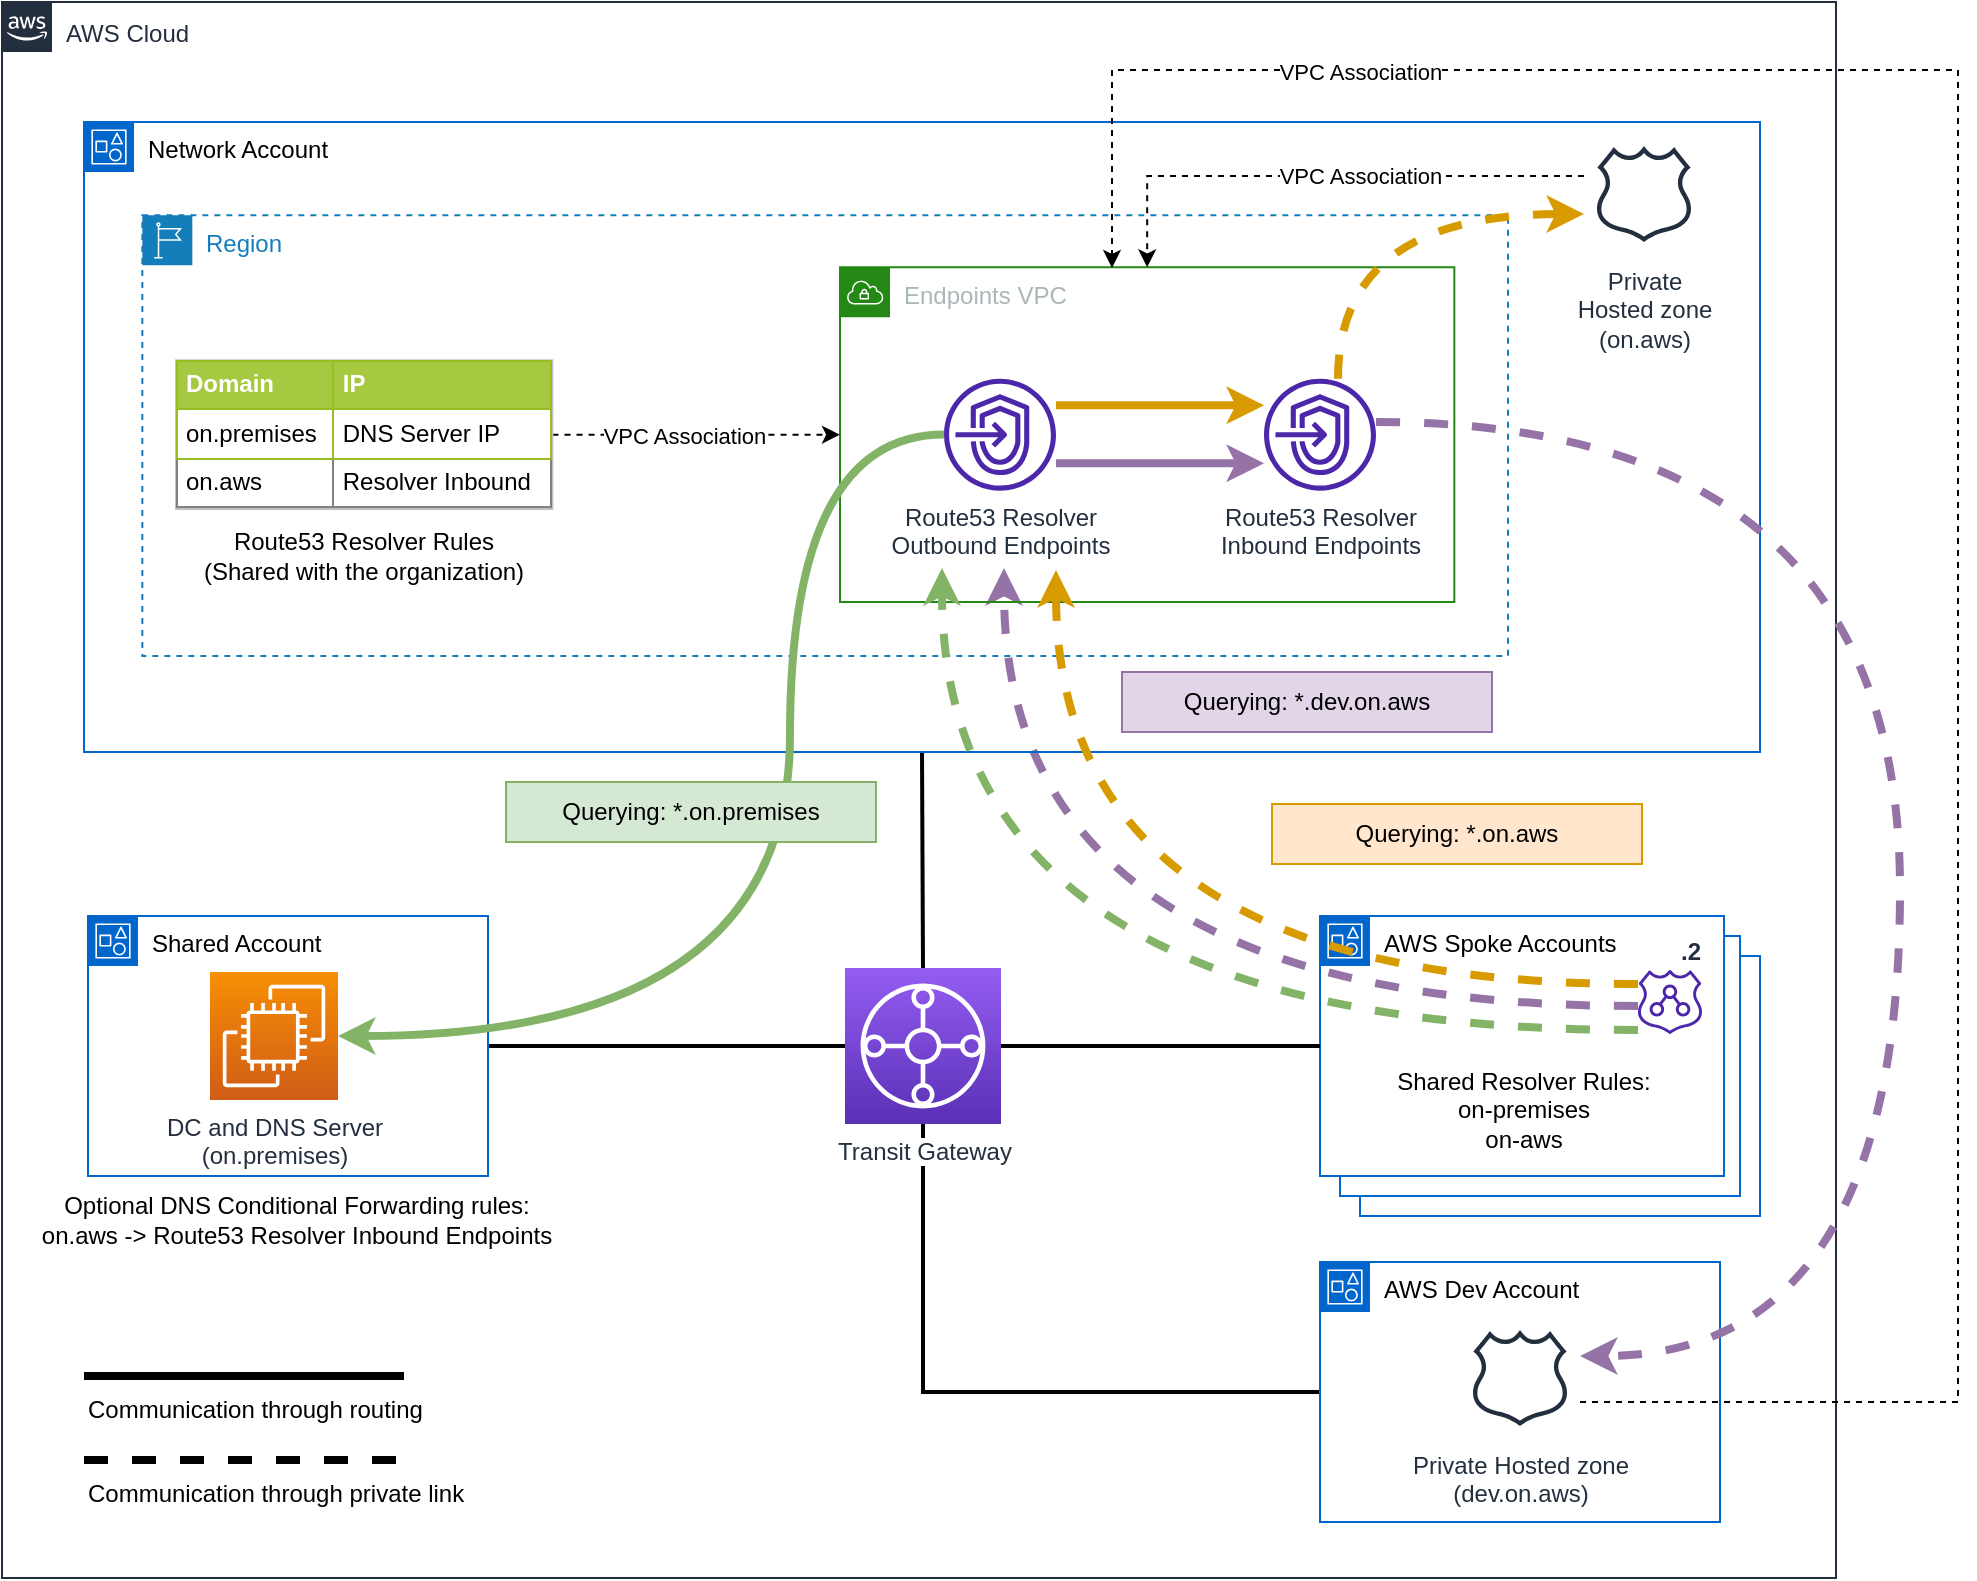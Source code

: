 <mxfile version="21.3.7" type="device">
  <diagram id="Ht1M8jgEwFfnCIfOTk4-" name="Page-1">
    <mxGraphModel dx="234" dy="2454" grid="0" gridSize="10" guides="1" tooltips="1" connect="1" arrows="1" fold="1" page="0" pageScale="1" pageWidth="1169" pageHeight="827" math="0" shadow="0">
      <root>
        <mxCell id="0" />
        <mxCell id="1" parent="0" />
        <mxCell id="RSeljk1LCCafGuoAsfYu-33" value="AWS Accounts" style="points=[[0,0],[0.25,0],[0.5,0],[0.75,0],[1,0],[1,0.25],[1,0.5],[1,0.75],[1,1],[0.75,1],[0.5,1],[0.25,1],[0,1],[0,0.75],[0,0.5],[0,0.25]];outlineConnect=0;gradientColor=none;html=1;whiteSpace=wrap;fontSize=12;fontStyle=0;container=1;pointerEvents=0;collapsible=0;recursiveResize=0;shape=mxgraph.aws4.group;grIcon=mxgraph.aws4.group_account;strokeColor=#0066CC;fillColor=default;verticalAlign=top;align=left;spacingLeft=30;fontColor=#000000;dashed=0;" parent="1" vertex="1">
          <mxGeometry x="1919" y="-1103" width="200" height="130" as="geometry" />
        </mxCell>
        <mxCell id="RSeljk1LCCafGuoAsfYu-31" value="AWS Accounts" style="points=[[0,0],[0.25,0],[0.5,0],[0.75,0],[1,0],[1,0.25],[1,0.5],[1,0.75],[1,1],[0.75,1],[0.5,1],[0.25,1],[0,1],[0,0.75],[0,0.5],[0,0.25]];outlineConnect=0;gradientColor=none;html=1;whiteSpace=wrap;fontSize=12;fontStyle=0;container=1;pointerEvents=0;collapsible=0;recursiveResize=0;shape=mxgraph.aws4.group;grIcon=mxgraph.aws4.group_account;strokeColor=#0066CC;fillColor=default;verticalAlign=top;align=left;spacingLeft=30;fontColor=#000000;dashed=0;" parent="1" vertex="1">
          <mxGeometry x="1909" y="-1113" width="200" height="130" as="geometry" />
        </mxCell>
        <mxCell id="MgDUq_ciPoKLxVTJab2Q-175" value="AWS Spoke Accounts" style="points=[[0,0],[0.25,0],[0.5,0],[0.75,0],[1,0],[1,0.25],[1,0.5],[1,0.75],[1,1],[0.75,1],[0.5,1],[0.25,1],[0,1],[0,0.75],[0,0.5],[0,0.25]];outlineConnect=0;gradientColor=none;html=1;whiteSpace=wrap;fontSize=12;fontStyle=0;container=1;pointerEvents=0;collapsible=0;recursiveResize=0;shape=mxgraph.aws4.group;grIcon=mxgraph.aws4.group_account;strokeColor=#0066CC;fillColor=default;verticalAlign=top;align=left;spacingLeft=30;fontColor=#000000;dashed=0;" parent="1" vertex="1">
          <mxGeometry x="1899" y="-1123" width="202" height="130" as="geometry" />
        </mxCell>
        <mxCell id="RSeljk1LCCafGuoAsfYu-29" value="Shared Resolver Rules:&lt;br&gt;on-premises&lt;br&gt;on-aws" style="text;html=1;strokeColor=none;fillColor=none;align=center;verticalAlign=middle;whiteSpace=wrap;rounded=0;" parent="MgDUq_ciPoKLxVTJab2Q-175" vertex="1">
          <mxGeometry x="2" y="73" width="200" height="48" as="geometry" />
        </mxCell>
        <mxCell id="4yJNp-4H21KhQQhFzxLv-4" value=".2" style="sketch=0;outlineConnect=0;fontColor=#232F3E;gradientColor=none;fillColor=#4D27AA;strokeColor=none;dashed=0;verticalLabelPosition=top;verticalAlign=bottom;align=center;html=1;fontSize=12;fontStyle=1;aspect=fixed;pointerEvents=1;shape=mxgraph.aws4.route_53_resolver;spacingTop=-8;spacingLeft=20;labelPosition=center;" parent="MgDUq_ciPoKLxVTJab2Q-175" vertex="1">
          <mxGeometry x="159" y="27" width="32" height="32" as="geometry" />
        </mxCell>
        <mxCell id="4yJNp-4H21KhQQhFzxLv-23" style="edgeStyle=orthogonalEdgeStyle;curved=1;rounded=0;orthogonalLoop=1;jettySize=auto;html=1;strokeWidth=4;fillColor=#e1d5e7;strokeColor=#9673a6;dashed=1;" parent="1" source="4yJNp-4H21KhQQhFzxLv-4" edge="1">
          <mxGeometry relative="1" as="geometry">
            <mxPoint x="1741" y="-1297" as="targetPoint" />
            <Array as="points">
              <mxPoint x="1741" y="-1078" />
            </Array>
          </mxGeometry>
        </mxCell>
        <mxCell id="5HDOg_TwFH_2r1NDY2ZI-5" value="AWS Cloud" style="points=[[0,0],[0.25,0],[0.5,0],[0.75,0],[1,0],[1,0.25],[1,0.5],[1,0.75],[1,1],[0.75,1],[0.5,1],[0.25,1],[0,1],[0,0.75],[0,0.5],[0,0.25]];outlineConnect=0;gradientColor=none;html=1;whiteSpace=wrap;fontSize=12;fontStyle=0;shape=mxgraph.aws4.group;grIcon=mxgraph.aws4.group_aws_cloud_alt;strokeColor=#232F3E;fillColor=none;verticalAlign=top;align=left;spacingLeft=30;fontColor=#232F3E;dashed=0;labelBackgroundColor=#ffffff;container=0;pointerEvents=0;collapsible=0;recursiveResize=0;labelBorderColor=none;spacingTop=2;" parent="1" vertex="1">
          <mxGeometry x="1240" y="-1580" width="917" height="788" as="geometry" />
        </mxCell>
        <mxCell id="RSeljk1LCCafGuoAsfYu-23" style="rounded=0;orthogonalLoop=1;jettySize=auto;html=1;entryX=0.5;entryY=1;entryDx=0;entryDy=0;startArrow=none;startFill=0;endArrow=none;endFill=0;exitX=0.5;exitY=0;exitDx=0;exitDy=0;exitPerimeter=0;strokeWidth=2;" parent="1" source="5HDOg_TwFH_2r1NDY2ZI-139" target="5HDOg_TwFH_2r1NDY2ZI-28" edge="1">
          <mxGeometry relative="1" as="geometry">
            <mxPoint x="2110.5" y="-1070" as="targetPoint" />
          </mxGeometry>
        </mxCell>
        <mxCell id="4yJNp-4H21KhQQhFzxLv-35" style="edgeStyle=orthogonalEdgeStyle;rounded=0;orthogonalLoop=1;jettySize=auto;html=1;entryX=0;entryY=0.5;entryDx=0;entryDy=0;strokeWidth=2;endArrow=none;endFill=0;" parent="1" source="5HDOg_TwFH_2r1NDY2ZI-139" target="4yJNp-4H21KhQQhFzxLv-19" edge="1">
          <mxGeometry relative="1" as="geometry">
            <Array as="points">
              <mxPoint x="1701" y="-885" />
            </Array>
          </mxGeometry>
        </mxCell>
        <mxCell id="5HDOg_TwFH_2r1NDY2ZI-139" value="Transit Gateway" style="sketch=0;points=[[0,0,0],[0.25,0,0],[0.5,0,0],[0.75,0,0],[1,0,0],[0,1,0],[0.25,1,0],[0.5,1,0],[0.75,1,0],[1,1,0],[0,0.25,0],[0,0.5,0],[0,0.75,0],[1,0.25,0],[1,0.5,0],[1,0.75,0]];outlineConnect=0;fontColor=#232F3E;gradientColor=#945DF2;gradientDirection=north;fillColor=#5A30B5;strokeColor=#ffffff;dashed=0;verticalLabelPosition=bottom;verticalAlign=top;align=center;html=1;fontSize=12;fontStyle=0;aspect=fixed;shape=mxgraph.aws4.resourceIcon;resIcon=mxgraph.aws4.transit_gateway;labelBackgroundColor=default;labelBorderColor=none;" parent="1" vertex="1">
          <mxGeometry x="1661.5" y="-1097" width="78" height="78" as="geometry" />
        </mxCell>
        <mxCell id="RSeljk1LCCafGuoAsfYu-30" style="edgeStyle=orthogonalEdgeStyle;rounded=0;orthogonalLoop=1;jettySize=auto;html=1;entryX=1;entryY=0.5;entryDx=0;entryDy=0;entryPerimeter=0;startArrow=none;startFill=0;endArrow=none;endFill=0;strokeWidth=2;" parent="1" source="MgDUq_ciPoKLxVTJab2Q-175" target="5HDOg_TwFH_2r1NDY2ZI-139" edge="1">
          <mxGeometry relative="1" as="geometry" />
        </mxCell>
        <mxCell id="RSeljk1LCCafGuoAsfYu-25" style="edgeStyle=orthogonalEdgeStyle;rounded=0;orthogonalLoop=1;jettySize=auto;html=1;entryX=1;entryY=0.5;entryDx=0;entryDy=0;startArrow=none;startFill=0;endArrow=none;endFill=0;exitX=0;exitY=0.5;exitDx=0;exitDy=0;exitPerimeter=0;strokeWidth=2;" parent="1" source="5HDOg_TwFH_2r1NDY2ZI-139" target="4yJNp-4H21KhQQhFzxLv-1" edge="1">
          <mxGeometry relative="1" as="geometry">
            <mxPoint x="2039" y="-1058" as="sourcePoint" />
            <mxPoint x="2107" y="-1057.5" as="targetPoint" />
          </mxGeometry>
        </mxCell>
        <mxCell id="RSeljk1LCCafGuoAsfYu-19" value="Optional DNS Conditional Forwarding rules:&lt;br&gt;on.aws -&amp;gt; Route53 Resolver Inbound Endpoints" style="text;html=1;strokeColor=none;fillColor=none;align=center;verticalAlign=middle;whiteSpace=wrap;rounded=0;" parent="1" vertex="1">
          <mxGeometry x="1258" y="-986" width="259" height="30" as="geometry" />
        </mxCell>
        <mxCell id="5HDOg_TwFH_2r1NDY2ZI-28" value="&lt;font color=&quot;#000000&quot;&gt;Network Account&lt;/font&gt;" style="points=[[0,0],[0.25,0],[0.5,0],[0.75,0],[1,0],[1,0.25],[1,0.5],[1,0.75],[1,1],[0.75,1],[0.5,1],[0.25,1],[0,1],[0,0.75],[0,0.5],[0,0.25]];outlineConnect=0;gradientColor=none;html=1;whiteSpace=wrap;fontSize=12;fontStyle=0;container=1;pointerEvents=0;collapsible=0;recursiveResize=0;shape=mxgraph.aws4.group;grIcon=mxgraph.aws4.group_account;strokeColor=#0066CC;fillColor=none;verticalAlign=top;align=left;spacingLeft=30;fontColor=#3399FF;dashed=0;labelBackgroundColor=default;labelBorderColor=none;" parent="1" vertex="1">
          <mxGeometry x="1281" y="-1520" width="838" height="315" as="geometry" />
        </mxCell>
        <mxCell id="RSeljk1LCCafGuoAsfYu-43" value="Private&lt;br&gt;Hosted zone&lt;br&gt;(on.aws)" style="sketch=0;outlineConnect=0;fontColor=#232F3E;gradientColor=none;strokeColor=#232F3E;fillColor=#ffffff;dashed=0;verticalLabelPosition=bottom;verticalAlign=top;align=center;html=1;fontSize=12;fontStyle=0;aspect=fixed;shape=mxgraph.aws4.resourceIcon;resIcon=mxgraph.aws4.hosted_zone;" parent="5HDOg_TwFH_2r1NDY2ZI-28" vertex="1">
          <mxGeometry x="750" y="6.0" width="60" height="60" as="geometry" />
        </mxCell>
        <mxCell id="4yJNp-4H21KhQQhFzxLv-25" value="Querying: *.dev.on.aws" style="text;html=1;strokeColor=#9673a6;fillColor=#e1d5e7;align=center;verticalAlign=middle;whiteSpace=wrap;rounded=0;" parent="5HDOg_TwFH_2r1NDY2ZI-28" vertex="1">
          <mxGeometry x="519" y="275" width="185" height="30" as="geometry" />
        </mxCell>
        <mxCell id="5HDOg_TwFH_2r1NDY2ZI-14" value="Region" style="points=[[0,0],[0.25,0],[0.5,0],[0.75,0],[1,0],[1,0.25],[1,0.5],[1,0.75],[1,1],[0.75,1],[0.5,1],[0.25,1],[0,1],[0,0.75],[0,0.5],[0,0.25]];outlineConnect=0;gradientColor=none;html=1;whiteSpace=wrap;fontSize=12;fontStyle=0;container=1;pointerEvents=0;collapsible=0;recursiveResize=0;shape=mxgraph.aws4.group;grIcon=mxgraph.aws4.group_region;strokeColor=#147EBA;fillColor=none;verticalAlign=top;align=left;spacingLeft=30;fontColor=#147EBA;dashed=1;" parent="1" vertex="1">
          <mxGeometry x="1310.17" y="-1473.33" width="682.83" height="220.33" as="geometry" />
        </mxCell>
        <mxCell id="RSeljk1LCCafGuoAsfYu-26" value="Route53 Resolver Rules&lt;br&gt;(Shared with the organization)" style="text;html=1;strokeColor=none;fillColor=none;align=center;verticalAlign=middle;whiteSpace=wrap;rounded=0;" parent="5HDOg_TwFH_2r1NDY2ZI-14" vertex="1">
          <mxGeometry x="26.92" y="155.33" width="167.99" height="30" as="geometry" />
        </mxCell>
        <mxCell id="RSeljk1LCCafGuoAsfYu-37" value="Endpoints VPC" style="points=[[0,0],[0.25,0],[0.5,0],[0.75,0],[1,0],[1,0.25],[1,0.5],[1,0.75],[1,1],[0.75,1],[0.5,1],[0.25,1],[0,1],[0,0.75],[0,0.5],[0,0.25]];outlineConnect=0;gradientColor=none;html=1;whiteSpace=wrap;fontSize=12;fontStyle=0;container=1;pointerEvents=0;collapsible=0;recursiveResize=0;shape=mxgraph.aws4.group;grIcon=mxgraph.aws4.group_vpc;strokeColor=#248814;fillColor=none;verticalAlign=top;align=left;spacingLeft=30;fontColor=#AAB7B8;dashed=0;" parent="5HDOg_TwFH_2r1NDY2ZI-14" vertex="1">
          <mxGeometry x="348.83" y="26" width="307.17" height="167.33" as="geometry" />
        </mxCell>
        <mxCell id="5HDOg_TwFH_2r1NDY2ZI-45" value="Route53 Resolver&lt;br&gt;Outbound Endpoints" style="sketch=0;outlineConnect=0;fontColor=#232F3E;gradientColor=none;fillColor=#4D27AA;strokeColor=none;dashed=0;verticalLabelPosition=bottom;verticalAlign=top;align=center;html=1;fontSize=12;fontStyle=0;aspect=fixed;pointerEvents=1;shape=mxgraph.aws4.endpoints;labelBackgroundColor=default;labelBorderColor=none;spacingTop=0;" parent="RSeljk1LCCafGuoAsfYu-37" vertex="1">
          <mxGeometry x="52.004" y="55.67" width="56" height="56" as="geometry" />
        </mxCell>
        <mxCell id="RSeljk1LCCafGuoAsfYu-41" value="Route53 Resolver&lt;br&gt;Inbound Endpoints" style="sketch=0;outlineConnect=0;fontColor=#232F3E;gradientColor=none;fillColor=#4D27AA;strokeColor=none;dashed=0;verticalLabelPosition=bottom;verticalAlign=top;align=center;html=1;fontSize=12;fontStyle=0;aspect=fixed;pointerEvents=1;shape=mxgraph.aws4.endpoints;labelBackgroundColor=default;labelBorderColor=none;spacingTop=0;" parent="RSeljk1LCCafGuoAsfYu-37" vertex="1">
          <mxGeometry x="212.004" y="55.67" width="56" height="56" as="geometry" />
        </mxCell>
        <mxCell id="PRrpQUBeJZm0Kaqr35Qx-1" style="edgeStyle=orthogonalEdgeStyle;curved=1;rounded=0;orthogonalLoop=1;jettySize=auto;html=1;strokeWidth=4;fillColor=#e1d5e7;strokeColor=#9673a6;" parent="RSeljk1LCCafGuoAsfYu-37" source="5HDOg_TwFH_2r1NDY2ZI-45" target="RSeljk1LCCafGuoAsfYu-41" edge="1">
          <mxGeometry relative="1" as="geometry">
            <mxPoint x="250" y="157.33" as="targetPoint" />
            <Array as="points">
              <mxPoint x="160" y="98" />
              <mxPoint x="160" y="98" />
            </Array>
            <mxPoint x="407" y="366.33" as="sourcePoint" />
          </mxGeometry>
        </mxCell>
        <mxCell id="PRrpQUBeJZm0Kaqr35Qx-3" style="edgeStyle=orthogonalEdgeStyle;curved=1;rounded=0;orthogonalLoop=1;jettySize=auto;html=1;strokeWidth=4;fillColor=#e1d5e7;strokeColor=#D79B00;" parent="RSeljk1LCCafGuoAsfYu-37" source="5HDOg_TwFH_2r1NDY2ZI-45" target="RSeljk1LCCafGuoAsfYu-41" edge="1">
          <mxGeometry relative="1" as="geometry">
            <mxPoint x="222.004" y="93.63" as="targetPoint" />
            <Array as="points">
              <mxPoint x="160" y="69" />
              <mxPoint x="160" y="69" />
            </Array>
            <mxPoint x="118.004" y="93.63" as="sourcePoint" />
          </mxGeometry>
        </mxCell>
        <mxCell id="4yJNp-4H21KhQQhFzxLv-16" style="edgeStyle=orthogonalEdgeStyle;curved=1;rounded=0;orthogonalLoop=1;jettySize=auto;html=1;entryX=0;entryY=0.5;entryDx=0;entryDy=0;strokeWidth=1;dashed=1;" parent="5HDOg_TwFH_2r1NDY2ZI-14" source="MgDUq_ciPoKLxVTJab2Q-99" target="RSeljk1LCCafGuoAsfYu-37" edge="1">
          <mxGeometry relative="1" as="geometry" />
        </mxCell>
        <mxCell id="4yJNp-4H21KhQQhFzxLv-27" value="VPC Association" style="edgeLabel;html=1;align=center;verticalAlign=middle;resizable=0;points=[];" parent="4yJNp-4H21KhQQhFzxLv-16" vertex="1" connectable="0">
          <mxGeometry x="0.034" y="-1" relative="1" as="geometry">
            <mxPoint x="-9" y="-1" as="offset" />
          </mxGeometry>
        </mxCell>
        <mxCell id="MgDUq_ciPoKLxVTJab2Q-99" value="&lt;table style=&quot;width: 100% ; height: 100% ; border-collapse: collapse&quot; width=&quot;100%&quot; cellpadding=&quot;4&quot; border=&quot;1&quot;&gt;&lt;tbody&gt;&lt;tr style=&quot;background-color: #a7c942 ; color: #ffffff ; border: 1px solid #98bf21&quot;&gt;&lt;th align=&quot;left&quot;&gt;Domain&lt;/th&gt;&lt;th align=&quot;left&quot;&gt;IP&lt;/th&gt;&lt;/tr&gt;&lt;tr style=&quot;border: 1px solid #98bf21&quot;&gt;&lt;td&gt;on.premises&lt;/td&gt;&lt;td&gt;DNS Server IP&lt;/td&gt;&lt;/tr&gt;&lt;tr&gt;&lt;td&gt;on.aws&lt;/td&gt;&lt;td&gt;Resolver Inbound&lt;/td&gt;&lt;/tr&gt;&lt;/tbody&gt;&lt;/table&gt;" style="text;html=1;strokeColor=#c0c0c0;fillColor=#ffffff;overflow=fill;rounded=0;" parent="5HDOg_TwFH_2r1NDY2ZI-14" vertex="1">
          <mxGeometry x="16.83" y="72.5" width="188.17" height="74.33" as="geometry" />
        </mxCell>
        <mxCell id="4yJNp-4H21KhQQhFzxLv-1" value="Shared Account" style="points=[[0,0],[0.25,0],[0.5,0],[0.75,0],[1,0],[1,0.25],[1,0.5],[1,0.75],[1,1],[0.75,1],[0.5,1],[0.25,1],[0,1],[0,0.75],[0,0.5],[0,0.25]];outlineConnect=0;gradientColor=none;html=1;whiteSpace=wrap;fontSize=12;fontStyle=0;container=1;pointerEvents=0;collapsible=0;recursiveResize=0;shape=mxgraph.aws4.group;grIcon=mxgraph.aws4.group_account;strokeColor=#0066CC;fillColor=default;verticalAlign=top;align=left;spacingLeft=30;fontColor=#000000;dashed=0;" parent="1" vertex="1">
          <mxGeometry x="1283" y="-1123" width="200" height="130" as="geometry" />
        </mxCell>
        <mxCell id="4yJNp-4H21KhQQhFzxLv-3" value="DC and DNS Server&lt;br&gt;(on.premises)" style="sketch=0;points=[[0,0,0],[0.25,0,0],[0.5,0,0],[0.75,0,0],[1,0,0],[0,1,0],[0.25,1,0],[0.5,1,0],[0.75,1,0],[1,1,0],[0,0.25,0],[0,0.5,0],[0,0.75,0],[1,0.25,0],[1,0.5,0],[1,0.75,0]];outlineConnect=0;fontColor=#232F3E;gradientColor=#F78E04;gradientDirection=north;fillColor=#D05C17;strokeColor=#ffffff;dashed=0;verticalLabelPosition=bottom;verticalAlign=top;align=center;html=1;fontSize=12;fontStyle=0;aspect=fixed;shape=mxgraph.aws4.resourceIcon;resIcon=mxgraph.aws4.ec2;" parent="4yJNp-4H21KhQQhFzxLv-1" vertex="1">
          <mxGeometry x="61" y="28" width="64" height="64" as="geometry" />
        </mxCell>
        <mxCell id="4yJNp-4H21KhQQhFzxLv-8" style="edgeStyle=orthogonalEdgeStyle;rounded=0;orthogonalLoop=1;jettySize=auto;html=1;strokeWidth=4;dashed=1;fillColor=#d5e8d4;strokeColor=#82b366;curved=1;" parent="1" source="4yJNp-4H21KhQQhFzxLv-4" edge="1">
          <mxGeometry relative="1" as="geometry">
            <mxPoint x="1710" y="-1297" as="targetPoint" />
            <Array as="points">
              <mxPoint x="1710" y="-1066" />
            </Array>
          </mxGeometry>
        </mxCell>
        <mxCell id="4yJNp-4H21KhQQhFzxLv-9" style="edgeStyle=orthogonalEdgeStyle;curved=1;rounded=0;orthogonalLoop=1;jettySize=auto;html=1;strokeWidth=4;fillColor=#d5e8d4;strokeColor=#82b366;entryX=1;entryY=0.5;entryDx=0;entryDy=0;entryPerimeter=0;" parent="1" source="5HDOg_TwFH_2r1NDY2ZI-45" target="4yJNp-4H21KhQQhFzxLv-3" edge="1">
          <mxGeometry relative="1" as="geometry">
            <mxPoint x="1961.975" y="-1361.3" as="sourcePoint" />
            <Array as="points">
              <mxPoint x="1634" y="-1364" />
              <mxPoint x="1634" y="-1063" />
            </Array>
          </mxGeometry>
        </mxCell>
        <mxCell id="4yJNp-4H21KhQQhFzxLv-14" style="edgeStyle=orthogonalEdgeStyle;curved=1;rounded=0;orthogonalLoop=1;jettySize=auto;html=1;strokeWidth=4;fillColor=#ffe6cc;strokeColor=#d79b00;dashed=1;" parent="1" source="4yJNp-4H21KhQQhFzxLv-4" edge="1">
          <mxGeometry relative="1" as="geometry">
            <mxPoint x="1767" y="-1296" as="targetPoint" />
            <Array as="points">
              <mxPoint x="1767" y="-1089" />
            </Array>
          </mxGeometry>
        </mxCell>
        <mxCell id="RSeljk1LCCafGuoAsfYu-42" style="edgeStyle=orthogonalEdgeStyle;rounded=0;orthogonalLoop=1;jettySize=auto;html=1;entryX=0.5;entryY=0;entryDx=0;entryDy=0;dashed=1;" parent="1" source="RSeljk1LCCafGuoAsfYu-43" target="RSeljk1LCCafGuoAsfYu-37" edge="1">
          <mxGeometry relative="1" as="geometry">
            <Array as="points">
              <mxPoint x="1813" y="-1493" />
            </Array>
          </mxGeometry>
        </mxCell>
        <mxCell id="4yJNp-4H21KhQQhFzxLv-26" value="VPC Association" style="edgeLabel;html=1;align=center;verticalAlign=middle;resizable=0;points=[];" parent="RSeljk1LCCafGuoAsfYu-42" vertex="1" connectable="0">
          <mxGeometry x="0.227" relative="1" as="geometry">
            <mxPoint x="50" as="offset" />
          </mxGeometry>
        </mxCell>
        <mxCell id="4yJNp-4H21KhQQhFzxLv-12" value="Querying: *.on.aws" style="text;html=1;strokeColor=#d79b00;fillColor=#ffe6cc;align=center;verticalAlign=middle;whiteSpace=wrap;rounded=0;" parent="1" vertex="1">
          <mxGeometry x="1875" y="-1179" width="185" height="30" as="geometry" />
        </mxCell>
        <mxCell id="4yJNp-4H21KhQQhFzxLv-18" style="edgeStyle=orthogonalEdgeStyle;curved=1;rounded=0;orthogonalLoop=1;jettySize=auto;html=1;strokeWidth=4;fillColor=#ffe6cc;strokeColor=#d79b00;dashed=1;" parent="1" source="RSeljk1LCCafGuoAsfYu-41" target="RSeljk1LCCafGuoAsfYu-43" edge="1">
          <mxGeometry relative="1" as="geometry">
            <Array as="points">
              <mxPoint x="1908" y="-1474" />
            </Array>
          </mxGeometry>
        </mxCell>
        <mxCell id="4yJNp-4H21KhQQhFzxLv-19" value="AWS Dev Account" style="points=[[0,0],[0.25,0],[0.5,0],[0.75,0],[1,0],[1,0.25],[1,0.5],[1,0.75],[1,1],[0.75,1],[0.5,1],[0.25,1],[0,1],[0,0.75],[0,0.5],[0,0.25]];outlineConnect=0;gradientColor=none;html=1;whiteSpace=wrap;fontSize=12;fontStyle=0;container=1;pointerEvents=0;collapsible=0;recursiveResize=0;shape=mxgraph.aws4.group;grIcon=mxgraph.aws4.group_account;strokeColor=#0066CC;fillColor=default;verticalAlign=top;align=left;spacingLeft=30;fontColor=#000000;dashed=0;" parent="1" vertex="1">
          <mxGeometry x="1899" y="-950" width="200" height="130" as="geometry" />
        </mxCell>
        <mxCell id="4yJNp-4H21KhQQhFzxLv-22" value="Private Hosted zone&lt;br&gt;(dev.on.aws)" style="sketch=0;outlineConnect=0;fontColor=#232F3E;gradientColor=none;strokeColor=#232F3E;fillColor=#ffffff;dashed=0;verticalLabelPosition=bottom;verticalAlign=top;align=center;html=1;fontSize=12;fontStyle=0;aspect=fixed;shape=mxgraph.aws4.resourceIcon;resIcon=mxgraph.aws4.hosted_zone;" parent="4yJNp-4H21KhQQhFzxLv-19" vertex="1">
          <mxGeometry x="70" y="28.0" width="60" height="60" as="geometry" />
        </mxCell>
        <mxCell id="4yJNp-4H21KhQQhFzxLv-24" style="edgeStyle=orthogonalEdgeStyle;curved=1;rounded=0;orthogonalLoop=1;jettySize=auto;html=1;dashed=1;strokeWidth=4;fillColor=#e1d5e7;strokeColor=#9673a6;" parent="1" source="RSeljk1LCCafGuoAsfYu-41" target="4yJNp-4H21KhQQhFzxLv-22" edge="1">
          <mxGeometry relative="1" as="geometry">
            <Array as="points">
              <mxPoint x="2189" y="-1370" />
              <mxPoint x="2189" y="-903" />
            </Array>
          </mxGeometry>
        </mxCell>
        <mxCell id="4yJNp-4H21KhQQhFzxLv-11" value="Querying: *.on.premises" style="text;html=1;strokeColor=#82b366;fillColor=#d5e8d4;align=center;verticalAlign=middle;whiteSpace=wrap;rounded=0;" parent="1" vertex="1">
          <mxGeometry x="1492" y="-1190" width="185" height="30" as="geometry" />
        </mxCell>
        <mxCell id="4yJNp-4H21KhQQhFzxLv-33" style="edgeStyle=orthogonalEdgeStyle;rounded=0;orthogonalLoop=1;jettySize=auto;html=1;strokeWidth=1;dashed=1;" parent="1" source="4yJNp-4H21KhQQhFzxLv-22" edge="1">
          <mxGeometry relative="1" as="geometry">
            <mxPoint x="1795" y="-1447" as="targetPoint" />
            <Array as="points">
              <mxPoint x="2218" y="-880" />
              <mxPoint x="2218" y="-1546" />
              <mxPoint x="1795" y="-1546" />
              <mxPoint x="1795" y="-1447" />
            </Array>
          </mxGeometry>
        </mxCell>
        <mxCell id="4yJNp-4H21KhQQhFzxLv-34" value="VPC Association" style="edgeLabel;html=1;align=center;verticalAlign=middle;resizable=0;points=[];" parent="4yJNp-4H21KhQQhFzxLv-33" vertex="1" connectable="0">
          <mxGeometry x="-0.25" y="-3" relative="1" as="geometry">
            <mxPoint x="-302" y="-338" as="offset" />
          </mxGeometry>
        </mxCell>
        <mxCell id="4yJNp-4H21KhQQhFzxLv-37" value="Communication through routing" style="line;strokeWidth=4;html=1;perimeter=backbonePerimeter;points=[];outlineConnect=0;fillColor=default;align=left;" parent="1" vertex="1">
          <mxGeometry x="1281" y="-898" width="160" height="10" as="geometry" />
        </mxCell>
        <mxCell id="4yJNp-4H21KhQQhFzxLv-38" value="Communication through private link" style="line;strokeWidth=4;html=1;perimeter=backbonePerimeter;points=[];outlineConnect=0;fillColor=default;dashed=1;align=left;" parent="1" vertex="1">
          <mxGeometry x="1281" y="-856" width="160" height="10" as="geometry" />
        </mxCell>
      </root>
    </mxGraphModel>
  </diagram>
</mxfile>
